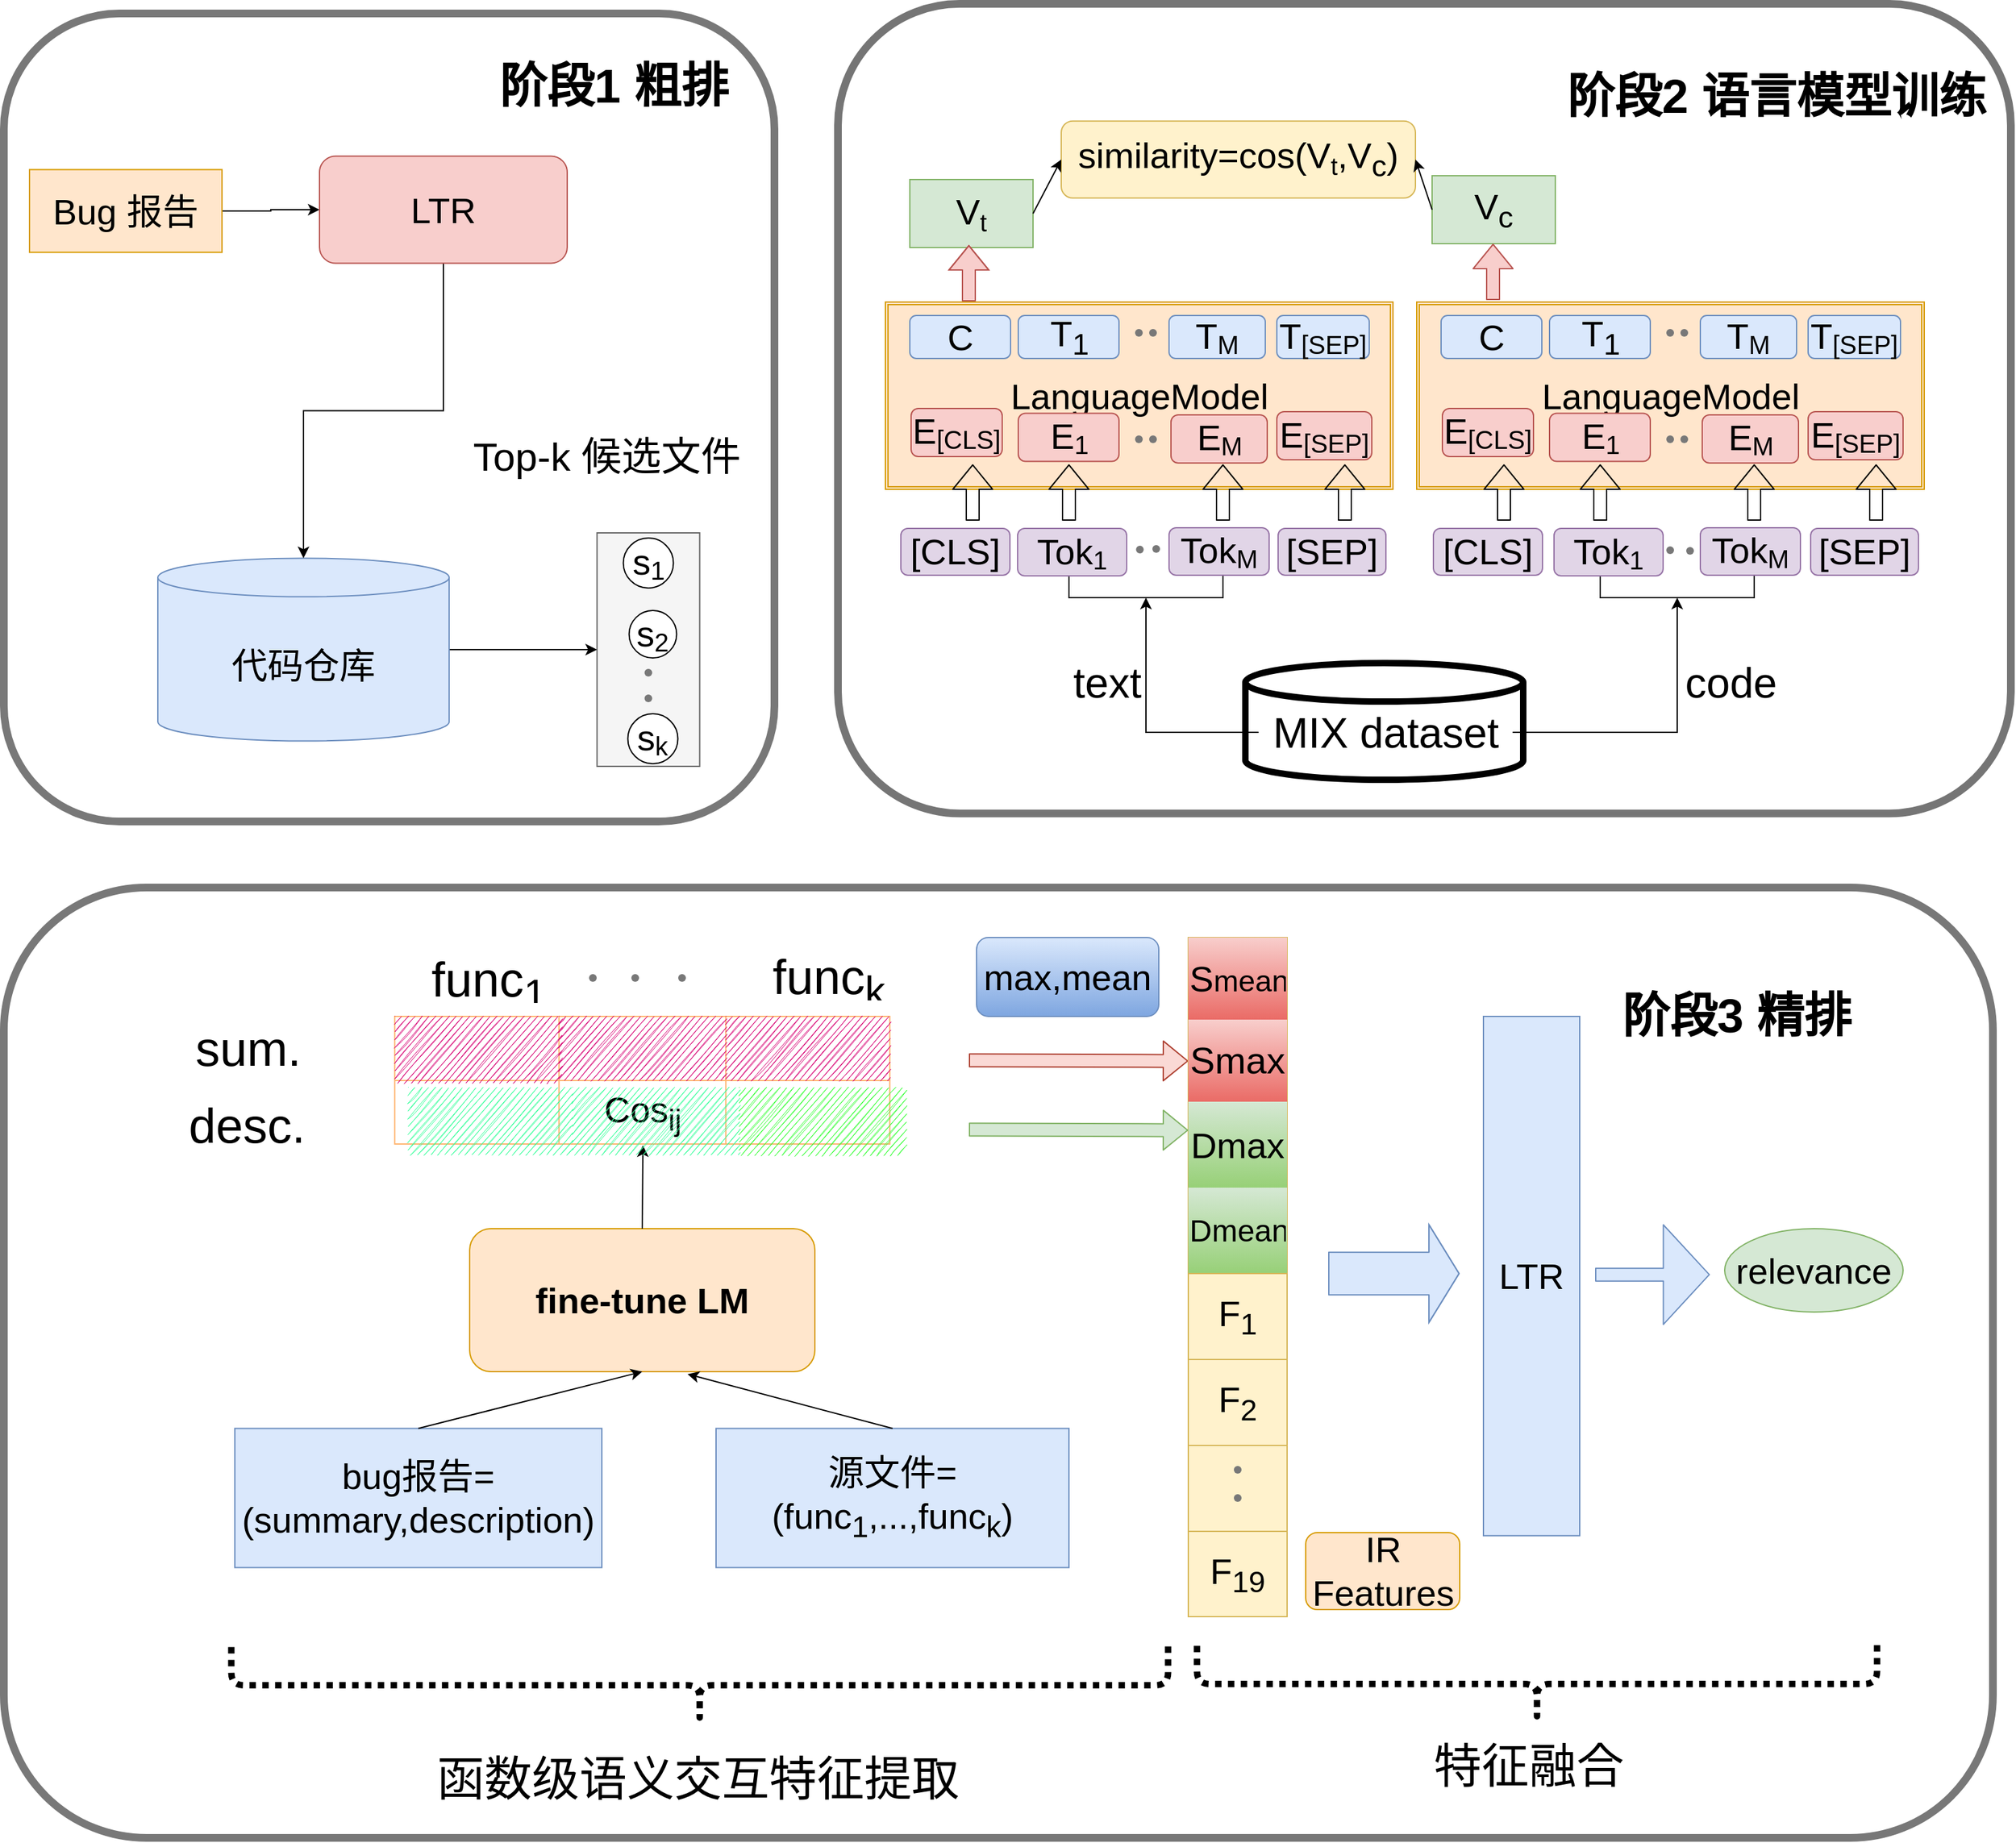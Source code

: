 <mxfile version="16.2.7" type="github">
  <diagram id="alZQ3J86ST5cV5qMbJnk" name="Page-1">
    <mxGraphModel dx="2262" dy="1464" grid="1" gridSize="10" guides="1" tooltips="1" connect="1" arrows="1" fold="1" page="1" pageScale="1" pageWidth="827" pageHeight="1169" math="0" shadow="0">
      <root>
        <mxCell id="0" />
        <mxCell id="1" parent="0" />
        <mxCell id="xxxQAEl9UntY1xKv4p_2-1" value="" style="rounded=1;whiteSpace=wrap;html=1;comic=0;pointerEvents=1;strokeWidth=6;strokeColor=#787878;" vertex="1" parent="1">
          <mxGeometry x="50" y="1209" width="1550" height="741" as="geometry" />
        </mxCell>
        <mxCell id="xxxQAEl9UntY1xKv4p_2-2" value="" style="rounded=1;whiteSpace=wrap;html=1;strokeWidth=6;strokeColor=#757575;" vertex="1" parent="1">
          <mxGeometry x="700" y="520" width="914" height="631.25" as="geometry" />
        </mxCell>
        <mxCell id="xxxQAEl9UntY1xKv4p_2-3" value="" style="shape=partialRectangle;whiteSpace=wrap;html=1;bottom=1;right=1;left=1;top=0;fillColor=none;routingCenterX=-0.5;" vertex="1" parent="1">
          <mxGeometry x="880" y="956" width="120" height="27" as="geometry" />
        </mxCell>
        <mxCell id="xxxQAEl9UntY1xKv4p_2-4" value="&lt;font&gt;&lt;font style=&quot;font-size: 28px&quot;&gt;Tok&lt;/font&gt;&lt;sub&gt;&lt;font style=&quot;font-size: 20px&quot;&gt;1&lt;/font&gt;&lt;/sub&gt;&lt;/font&gt;" style="rounded=1;whiteSpace=wrap;html=1;fillColor=#e1d5e7;strokeColor=#9673a6;" vertex="1" parent="1">
          <mxGeometry x="840" y="929" width="85" height="37" as="geometry" />
        </mxCell>
        <mxCell id="xxxQAEl9UntY1xKv4p_2-5" value="&lt;font&gt;&lt;font style=&quot;font-size: 28px&quot;&gt;Tok&lt;/font&gt;&lt;sub&gt;&lt;font style=&quot;font-size: 20px&quot;&gt;M&lt;/font&gt;&lt;/sub&gt;&lt;/font&gt;" style="rounded=1;whiteSpace=wrap;html=1;fillColor=#e1d5e7;strokeColor=#9673a6;" vertex="1" parent="1">
          <mxGeometry x="958" y="928.5" width="78" height="37" as="geometry" />
        </mxCell>
        <mxCell id="xxxQAEl9UntY1xKv4p_2-6" value="&lt;font style=&quot;font-size: 28px&quot;&gt;[SEP]&lt;/font&gt;" style="rounded=1;whiteSpace=wrap;html=1;fillColor=#e1d5e7;strokeColor=#9673a6;" vertex="1" parent="1">
          <mxGeometry x="1043" y="929" width="84" height="36.5" as="geometry" />
        </mxCell>
        <mxCell id="xxxQAEl9UntY1xKv4p_2-7" value="&lt;font style=&quot;font-size: 28px&quot;&gt;[CLS]&lt;/font&gt;" style="rounded=1;whiteSpace=wrap;html=1;fillColor=#e1d5e7;strokeColor=#9673a6;" vertex="1" parent="1">
          <mxGeometry x="749" y="929" width="85" height="36.5" as="geometry" />
        </mxCell>
        <mxCell id="xxxQAEl9UntY1xKv4p_2-8" value="&lt;span style=&quot;font-size: 28px&quot;&gt;LanguageModel&lt;/span&gt;" style="shape=ext;double=1;rounded=0;whiteSpace=wrap;html=1;fillColor=#ffe6cc;strokeColor=#d79b00;" vertex="1" parent="1">
          <mxGeometry x="737" y="752.5" width="395.5" height="146" as="geometry" />
        </mxCell>
        <mxCell id="xxxQAEl9UntY1xKv4p_2-9" value="&lt;font&gt;&lt;font style=&quot;font-size: 28px&quot;&gt;E&lt;/font&gt;&lt;sub&gt;&lt;font style=&quot;font-size: 20px&quot;&gt;[CLS]&lt;/font&gt;&lt;/sub&gt;&lt;/font&gt;" style="rounded=1;whiteSpace=wrap;html=1;fillColor=#f8cecc;strokeColor=#b85450;strokeWidth=1;perimeterSpacing=4;" vertex="1" parent="1">
          <mxGeometry x="757" y="835.5" width="71" height="37.5" as="geometry" />
        </mxCell>
        <mxCell id="xxxQAEl9UntY1xKv4p_2-10" value="&lt;font&gt;&lt;font style=&quot;font-size: 28px&quot;&gt;E&lt;/font&gt;&lt;sub&gt;&lt;font style=&quot;font-size: 20px&quot;&gt;1&lt;/font&gt;&lt;/sub&gt;&lt;/font&gt;" style="rounded=1;whiteSpace=wrap;html=1;fillColor=#f8cecc;strokeColor=#b85450;strokeWidth=1;perimeterSpacing=4;" vertex="1" parent="1">
          <mxGeometry x="840.5" y="839.25" width="78.5" height="37.5" as="geometry" />
        </mxCell>
        <mxCell id="xxxQAEl9UntY1xKv4p_2-11" value="&lt;font&gt;&lt;font style=&quot;font-size: 28px&quot;&gt;E&lt;/font&gt;&lt;sub&gt;&lt;font style=&quot;font-size: 20px&quot;&gt;[SEP]&lt;/font&gt;&lt;/sub&gt;&lt;/font&gt;" style="rounded=1;whiteSpace=wrap;html=1;fillColor=#f8cecc;strokeColor=#b85450;strokeWidth=1;perimeterSpacing=4;" vertex="1" parent="1">
          <mxGeometry x="1042" y="838" width="74" height="37.5" as="geometry" />
        </mxCell>
        <mxCell id="xxxQAEl9UntY1xKv4p_2-12" value="&lt;font&gt;&lt;font style=&quot;font-size: 28px&quot;&gt;E&lt;/font&gt;&lt;sub&gt;&lt;font style=&quot;font-size: 20px&quot;&gt;M&lt;/font&gt;&lt;/sub&gt;&lt;/font&gt;" style="rounded=1;whiteSpace=wrap;html=1;fillColor=#f8cecc;strokeColor=#b85450;strokeWidth=1;perimeterSpacing=4;" vertex="1" parent="1">
          <mxGeometry x="959.5" y="840.5" width="75" height="37.5" as="geometry" />
        </mxCell>
        <mxCell id="xxxQAEl9UntY1xKv4p_2-13" value="&lt;font style=&quot;font-size: 28px&quot;&gt;&lt;font style=&quot;font-size: 28px&quot;&gt;T&lt;/font&gt;&lt;sub&gt;1&lt;/sub&gt;&lt;/font&gt;" style="rounded=1;whiteSpace=wrap;html=1;fillColor=#dae8fc;strokeColor=#6c8ebf;" vertex="1" parent="1">
          <mxGeometry x="840.5" y="763" width="78.5" height="33.5" as="geometry" />
        </mxCell>
        <mxCell id="xxxQAEl9UntY1xKv4p_2-14" value="&lt;font&gt;&lt;font style=&quot;font-size: 28px&quot;&gt;T&lt;/font&gt;&lt;sub&gt;&lt;font style=&quot;font-size: 20px&quot;&gt;[SEP]&lt;/font&gt;&lt;/sub&gt;&lt;/font&gt;" style="rounded=1;whiteSpace=wrap;html=1;fillColor=#dae8fc;strokeColor=#6c8ebf;" vertex="1" parent="1">
          <mxGeometry x="1042" y="763" width="72" height="33.5" as="geometry" />
        </mxCell>
        <mxCell id="xxxQAEl9UntY1xKv4p_2-15" value="&lt;font&gt;&lt;font style=&quot;font-size: 28px&quot;&gt;T&lt;/font&gt;&lt;sub&gt;&lt;font style=&quot;font-size: 20px&quot;&gt;M&lt;/font&gt;&lt;/sub&gt;&lt;/font&gt;" style="rounded=1;whiteSpace=wrap;html=1;fillColor=#dae8fc;strokeColor=#6c8ebf;" vertex="1" parent="1">
          <mxGeometry x="958" y="763" width="75" height="33.5" as="geometry" />
        </mxCell>
        <mxCell id="xxxQAEl9UntY1xKv4p_2-16" value="&lt;font style=&quot;font-size: 28px&quot;&gt;V&lt;/font&gt;&lt;font style=&quot;font-size: 23.333px&quot;&gt;&lt;sub&gt;t&lt;/sub&gt;&lt;/font&gt;" style="rounded=0;whiteSpace=wrap;html=1;fillColor=#d5e8d4;strokeColor=#82b366;" vertex="1" parent="1">
          <mxGeometry x="756" y="657" width="96" height="53" as="geometry" />
        </mxCell>
        <mxCell id="xxxQAEl9UntY1xKv4p_2-17" value="" style="shape=flexArrow;endArrow=classic;html=1;fillColor=#f8cecc;strokeColor=#b85450;" edge="1" parent="1">
          <mxGeometry width="50" height="50" relative="1" as="geometry">
            <mxPoint x="802" y="752" as="sourcePoint" />
            <mxPoint x="802" y="708" as="targetPoint" />
            <Array as="points">
              <mxPoint x="802" y="727.5" />
            </Array>
          </mxGeometry>
        </mxCell>
        <mxCell id="xxxQAEl9UntY1xKv4p_2-18" value="" style="shape=flexArrow;endArrow=classic;html=1;" edge="1" parent="1">
          <mxGeometry width="50" height="50" relative="1" as="geometry">
            <mxPoint x="805" y="923" as="sourcePoint" />
            <mxPoint x="805" y="879" as="targetPoint" />
          </mxGeometry>
        </mxCell>
        <mxCell id="xxxQAEl9UntY1xKv4p_2-19" value="" style="shape=flexArrow;endArrow=classic;html=1;" edge="1" parent="1">
          <mxGeometry width="50" height="50" relative="1" as="geometry">
            <mxPoint x="880" y="923" as="sourcePoint" />
            <mxPoint x="880" y="879" as="targetPoint" />
          </mxGeometry>
        </mxCell>
        <mxCell id="xxxQAEl9UntY1xKv4p_2-20" value="" style="shape=flexArrow;endArrow=classic;html=1;" edge="1" parent="1">
          <mxGeometry width="50" height="50" relative="1" as="geometry">
            <mxPoint x="1000" y="923" as="sourcePoint" />
            <mxPoint x="1000" y="879" as="targetPoint" />
          </mxGeometry>
        </mxCell>
        <mxCell id="xxxQAEl9UntY1xKv4p_2-21" value="" style="shape=flexArrow;endArrow=classic;html=1;" edge="1" parent="1">
          <mxGeometry width="50" height="50" relative="1" as="geometry">
            <mxPoint x="1095" y="923" as="sourcePoint" />
            <mxPoint x="1095" y="879" as="targetPoint" />
          </mxGeometry>
        </mxCell>
        <mxCell id="xxxQAEl9UntY1xKv4p_2-22" value="&lt;font style=&quot;font-size: 37px&quot;&gt;阶段2 语言模型训练&lt;/font&gt;" style="text;strokeColor=none;fillColor=none;html=1;fontSize=24;fontStyle=1;verticalAlign=middle;align=center;" vertex="1" parent="1">
          <mxGeometry x="1339.5" y="560" width="182" height="65" as="geometry" />
        </mxCell>
        <mxCell id="xxxQAEl9UntY1xKv4p_2-23" value="" style="shape=waypoint;sketch=0;size=6;pointerEvents=1;points=[];fillColor=none;resizable=0;rotatable=0;perimeter=centerPerimeter;snapToPoint=1;strokeWidth=1;strokeColor=#787878;" vertex="1" parent="1">
          <mxGeometry x="914.5" y="839.5" width="40" height="40" as="geometry" />
        </mxCell>
        <mxCell id="xxxQAEl9UntY1xKv4p_2-24" value="" style="shape=waypoint;sketch=0;size=6;pointerEvents=1;points=[];fillColor=none;resizable=0;rotatable=0;perimeter=centerPerimeter;snapToPoint=1;strokeWidth=1;strokeColor=#787878;" vertex="1" parent="1">
          <mxGeometry x="925.5" y="839.5" width="40" height="40" as="geometry" />
        </mxCell>
        <mxCell id="xxxQAEl9UntY1xKv4p_2-25" value="" style="shape=waypoint;sketch=0;size=6;pointerEvents=1;points=[];fillColor=none;resizable=0;rotatable=0;perimeter=centerPerimeter;snapToPoint=1;strokeWidth=1;strokeColor=#787878;" vertex="1" parent="1">
          <mxGeometry x="914.5" y="756.5" width="40" height="40" as="geometry" />
        </mxCell>
        <mxCell id="xxxQAEl9UntY1xKv4p_2-26" value="" style="shape=waypoint;sketch=0;size=6;pointerEvents=1;points=[];fillColor=none;resizable=0;rotatable=0;perimeter=centerPerimeter;snapToPoint=1;strokeWidth=1;strokeColor=#787878;" vertex="1" parent="1">
          <mxGeometry x="925.5" y="756.5" width="40" height="40" as="geometry" />
        </mxCell>
        <UserObject label="&lt;font style=&quot;font-size: 28px&quot;&gt;bug报告=(summary,description)&lt;/font&gt;" placeholders="1" name="Variable" id="xxxQAEl9UntY1xKv4p_2-27">
          <mxCell style="text;html=1;strokeColor=#6c8ebf;fillColor=#dae8fc;align=center;verticalAlign=middle;whiteSpace=wrap;overflow=hidden;" vertex="1" parent="1">
            <mxGeometry x="230" y="1630.75" width="286" height="108.5" as="geometry" />
          </mxCell>
        </UserObject>
        <UserObject label="&lt;font style=&quot;font-size: 28px&quot;&gt;源文件=(func&lt;sub&gt;1&lt;/sub&gt;,...,func&lt;sub&gt;k&lt;/sub&gt;)&lt;/font&gt;" placeholders="1" name="Variable" id="xxxQAEl9UntY1xKv4p_2-28">
          <mxCell style="text;html=1;strokeColor=#6c8ebf;fillColor=#dae8fc;align=center;verticalAlign=middle;whiteSpace=wrap;overflow=hidden;" vertex="1" parent="1">
            <mxGeometry x="605" y="1630.75" width="275" height="108.5" as="geometry" />
          </mxCell>
        </UserObject>
        <UserObject label="&lt;font style=&quot;font-size: 38px&quot;&gt;sum.&lt;/font&gt;" placeholders="1" name="Variable" id="xxxQAEl9UntY1xKv4p_2-29">
          <mxCell style="text;html=1;strokeColor=none;fillColor=none;align=center;verticalAlign=middle;whiteSpace=wrap;overflow=hidden;" vertex="1" parent="1">
            <mxGeometry x="192.5" y="1310" width="94.5" height="39.5" as="geometry" />
          </mxCell>
        </UserObject>
        <UserObject label="&lt;font style=&quot;font-size: 38px&quot;&gt;desc.&lt;/font&gt;" placeholders="1" name="Variable" id="xxxQAEl9UntY1xKv4p_2-30">
          <mxCell style="text;html=1;strokeColor=none;fillColor=none;align=center;verticalAlign=middle;whiteSpace=wrap;overflow=hidden;" vertex="1" parent="1">
            <mxGeometry x="179.25" y="1370" width="121" height="47" as="geometry" />
          </mxCell>
        </UserObject>
        <UserObject label="&lt;font style=&quot;font-size: 38px&quot;&gt;&lt;font style=&quot;font-size: 38px&quot;&gt;func&lt;/font&gt;&lt;font style=&quot;font-size: 38px&quot;&gt;&lt;sub&gt;k&lt;/sub&gt;&lt;/font&gt;&lt;/font&gt;" placeholders="1" name="Variable" id="xxxQAEl9UntY1xKv4p_2-31">
          <mxCell style="text;html=1;strokeColor=none;fillColor=none;align=center;verticalAlign=middle;whiteSpace=wrap;overflow=hidden;" vertex="1" parent="1">
            <mxGeometry x="629.5" y="1254" width="125.5" height="44" as="geometry" />
          </mxCell>
        </UserObject>
        <mxCell id="xxxQAEl9UntY1xKv4p_2-32" value="" style="shape=waypoint;sketch=0;size=6;pointerEvents=1;points=[];fillColor=none;resizable=0;rotatable=0;perimeter=centerPerimeter;snapToPoint=1;strokeWidth=1;strokeColor=#787878;" vertex="1" parent="1">
          <mxGeometry x="522" y="1259.5" width="40" height="40" as="geometry" />
        </mxCell>
        <mxCell id="xxxQAEl9UntY1xKv4p_2-33" value="" style="shape=waypoint;sketch=0;size=6;pointerEvents=1;points=[];fillColor=none;resizable=0;rotatable=0;perimeter=centerPerimeter;snapToPoint=1;strokeWidth=1;strokeColor=#787878;" vertex="1" parent="1">
          <mxGeometry x="558.5" y="1259.5" width="40" height="40" as="geometry" />
        </mxCell>
        <mxCell id="xxxQAEl9UntY1xKv4p_2-34" value="" style="shape=waypoint;sketch=0;size=6;pointerEvents=1;points=[];fillColor=none;resizable=0;rotatable=0;perimeter=centerPerimeter;snapToPoint=1;strokeWidth=1;strokeColor=#787878;" vertex="1" parent="1">
          <mxGeometry x="489" y="1259.5" width="40" height="40" as="geometry" />
        </mxCell>
        <mxCell id="xxxQAEl9UntY1xKv4p_2-35" value="&lt;font size=&quot;1&quot;&gt;&lt;b style=&quot;font-size: 28px&quot;&gt;fine-tune LM&lt;/b&gt;&lt;/font&gt;" style="rounded=1;whiteSpace=wrap;html=1;strokeColor=#d79b00;strokeWidth=1;fillColor=#ffe6cc;" vertex="1" parent="1">
          <mxGeometry x="413" y="1475" width="269" height="111.5" as="geometry" />
        </mxCell>
        <mxCell id="xxxQAEl9UntY1xKv4p_2-36" value="" style="endArrow=classic;html=1;exitX=0.5;exitY=0;exitDx=0;exitDy=0;entryX=0.631;entryY=1.017;entryDx=0;entryDy=0;entryPerimeter=0;" edge="1" parent="1" source="xxxQAEl9UntY1xKv4p_2-28" target="xxxQAEl9UntY1xKv4p_2-35">
          <mxGeometry width="50" height="50" relative="1" as="geometry">
            <mxPoint x="621" y="1574.5" as="sourcePoint" />
            <mxPoint x="733.5" y="1538.87" as="targetPoint" />
          </mxGeometry>
        </mxCell>
        <mxCell id="xxxQAEl9UntY1xKv4p_2-37" value="&lt;font style=&quot;font-size: 28px&quot;&gt;max,mean&lt;/font&gt;" style="rounded=1;whiteSpace=wrap;html=1;strokeWidth=1;fillColor=#dae8fc;gradientColor=#7ea6e0;strokeColor=#6c8ebf;" vertex="1" parent="1">
          <mxGeometry x="808" y="1248" width="142" height="61.5" as="geometry" />
        </mxCell>
        <mxCell id="xxxQAEl9UntY1xKv4p_2-38" value="" style="shape=flexArrow;endArrow=classic;html=1;fillColor=#fad9d5;strokeColor=#ae4132;" edge="1" parent="1">
          <mxGeometry width="50" height="50" relative="1" as="geometry">
            <mxPoint x="802" y="1343.75" as="sourcePoint" />
            <mxPoint x="973" y="1344.25" as="targetPoint" />
          </mxGeometry>
        </mxCell>
        <mxCell id="xxxQAEl9UntY1xKv4p_2-39" value="" style="endArrow=classic;html=1;exitX=0.5;exitY=0;exitDx=0;exitDy=0;" edge="1" parent="1" source="xxxQAEl9UntY1xKv4p_2-35">
          <mxGeometry width="50" height="50" relative="1" as="geometry">
            <mxPoint x="434" y="1470.5" as="sourcePoint" />
            <mxPoint x="548" y="1410" as="targetPoint" />
          </mxGeometry>
        </mxCell>
        <mxCell id="xxxQAEl9UntY1xKv4p_2-40" value="" style="shape=table;html=1;whiteSpace=wrap;startSize=0;container=1;collapsible=0;childLayout=tableLayout;strokeColor=#d6b656;strokeWidth=1;resizeWidth=0;resizeHeight=1;treeFolding=0;treeMoving=0;resizable=0;rotatable=0;fillColor=#fff2cc;" vertex="1" parent="1">
          <mxGeometry x="973" y="1248" width="77" height="262" as="geometry" />
        </mxCell>
        <mxCell id="xxxQAEl9UntY1xKv4p_2-41" style="shape=partialRectangle;html=1;whiteSpace=wrap;collapsible=0;dropTarget=0;pointerEvents=0;fillColor=none;top=0;left=0;bottom=0;right=0;points=[[0,0.5],[1,0.5]];portConstraint=eastwest;" vertex="1" parent="xxxQAEl9UntY1xKv4p_2-40">
          <mxGeometry width="77" height="64" as="geometry" />
        </mxCell>
        <mxCell id="xxxQAEl9UntY1xKv4p_2-42" value="&lt;font&gt;&lt;font style=&quot;font-size: 28px&quot;&gt;S&lt;/font&gt;&lt;font style=&quot;font-size: 23.333px&quot;&gt;mean&lt;/font&gt;&lt;/font&gt;" style="shape=partialRectangle;html=1;whiteSpace=wrap;connectable=0;fillColor=#f8cecc;top=0;left=0;bottom=0;right=0;overflow=hidden;flipV=0;gradientColor=#ea6b66;strokeColor=#b85450;" vertex="1" parent="xxxQAEl9UntY1xKv4p_2-41">
          <mxGeometry width="77" height="64" as="geometry">
            <mxRectangle width="77" height="64" as="alternateBounds" />
          </mxGeometry>
        </mxCell>
        <mxCell id="xxxQAEl9UntY1xKv4p_2-43" style="shape=partialRectangle;html=1;whiteSpace=wrap;collapsible=0;dropTarget=0;pointerEvents=0;fillColor=none;top=0;left=0;bottom=0;right=0;points=[[0,0.5],[1,0.5]];portConstraint=eastwest;" vertex="1" parent="xxxQAEl9UntY1xKv4p_2-40">
          <mxGeometry y="64" width="77" height="64" as="geometry" />
        </mxCell>
        <mxCell id="xxxQAEl9UntY1xKv4p_2-44" value="&lt;sub&gt;&lt;font style=&quot;font-size: 29px&quot;&gt;Smax&lt;/font&gt;&lt;/sub&gt;" style="shape=partialRectangle;html=1;whiteSpace=wrap;connectable=0;fillColor=#f8cecc;top=0;left=0;bottom=0;right=0;overflow=hidden;flipV=0;gradientColor=#ea6b66;strokeColor=#b85450;" vertex="1" parent="xxxQAEl9UntY1xKv4p_2-43">
          <mxGeometry width="77" height="64" as="geometry">
            <mxRectangle width="77" height="64" as="alternateBounds" />
          </mxGeometry>
        </mxCell>
        <mxCell id="xxxQAEl9UntY1xKv4p_2-45" style="shape=partialRectangle;html=1;whiteSpace=wrap;collapsible=0;dropTarget=0;pointerEvents=0;fillColor=none;top=0;left=0;bottom=0;right=0;points=[[0,0.5],[1,0.5]];portConstraint=eastwest;" vertex="1" parent="xxxQAEl9UntY1xKv4p_2-40">
          <mxGeometry y="128" width="77" height="67" as="geometry" />
        </mxCell>
        <mxCell id="xxxQAEl9UntY1xKv4p_2-46" value="&lt;font&gt;&lt;font&gt;&lt;sub&gt;&lt;span style=&quot;font-size: 28px&quot;&gt;Dmax&lt;/span&gt;&lt;/sub&gt;&lt;/font&gt;&lt;/font&gt;" style="shape=partialRectangle;html=1;whiteSpace=wrap;connectable=0;fillColor=#d5e8d4;top=0;left=0;bottom=0;right=0;overflow=hidden;flipV=0;gradientColor=#97d077;strokeColor=#82b366;" vertex="1" parent="xxxQAEl9UntY1xKv4p_2-45">
          <mxGeometry width="77" height="67" as="geometry">
            <mxRectangle width="77" height="67" as="alternateBounds" />
          </mxGeometry>
        </mxCell>
        <mxCell id="xxxQAEl9UntY1xKv4p_2-47" style="shape=partialRectangle;html=1;whiteSpace=wrap;collapsible=0;dropTarget=0;pointerEvents=0;fillColor=none;top=0;left=0;bottom=0;right=0;points=[[0,0.5],[1,0.5]];portConstraint=eastwest;" vertex="1" parent="xxxQAEl9UntY1xKv4p_2-40">
          <mxGeometry y="195" width="77" height="67" as="geometry" />
        </mxCell>
        <mxCell id="xxxQAEl9UntY1xKv4p_2-48" value="&lt;font style=&quot;font-size: 24px&quot;&gt;Dmean&lt;/font&gt;" style="shape=partialRectangle;html=1;whiteSpace=wrap;connectable=0;fillColor=#d5e8d4;top=0;left=0;bottom=0;right=0;overflow=hidden;flipV=0;gradientColor=#97d077;strokeColor=#82b366;" vertex="1" parent="xxxQAEl9UntY1xKv4p_2-47">
          <mxGeometry width="77" height="67" as="geometry">
            <mxRectangle width="77" height="67" as="alternateBounds" />
          </mxGeometry>
        </mxCell>
        <mxCell id="xxxQAEl9UntY1xKv4p_2-49" value="" style="shape=table;html=1;whiteSpace=wrap;startSize=0;container=1;collapsible=0;childLayout=tableLayout;strokeColor=#d6b656;strokeWidth=1;resizeWidth=0;resizeHeight=1;treeFolding=0;treeMoving=0;resizable=0;rotatable=0;fillColor=#fff2cc;" vertex="1" parent="1">
          <mxGeometry x="973" y="1510" width="77" height="267.5" as="geometry" />
        </mxCell>
        <mxCell id="xxxQAEl9UntY1xKv4p_2-50" style="shape=partialRectangle;html=1;whiteSpace=wrap;collapsible=0;dropTarget=0;pointerEvents=0;fillColor=none;top=0;left=0;bottom=0;right=0;points=[[0,0.5],[1,0.5]];portConstraint=eastwest;" vertex="1" parent="xxxQAEl9UntY1xKv4p_2-49">
          <mxGeometry width="77" height="67" as="geometry" />
        </mxCell>
        <mxCell id="xxxQAEl9UntY1xKv4p_2-51" value="&lt;font style=&quot;font-size: 28px&quot;&gt;&lt;font style=&quot;font-size: 28px&quot;&gt;F&lt;/font&gt;&lt;font style=&quot;font-size: 28px&quot;&gt;&lt;sub&gt;1&lt;/sub&gt;&lt;/font&gt;&lt;/font&gt;" style="shape=partialRectangle;html=1;whiteSpace=wrap;connectable=0;fillColor=none;top=0;left=0;bottom=0;right=0;overflow=hidden;flipV=0;" vertex="1" parent="xxxQAEl9UntY1xKv4p_2-50">
          <mxGeometry width="77" height="67" as="geometry">
            <mxRectangle width="77" height="67" as="alternateBounds" />
          </mxGeometry>
        </mxCell>
        <mxCell id="xxxQAEl9UntY1xKv4p_2-52" style="shape=partialRectangle;html=1;whiteSpace=wrap;collapsible=0;dropTarget=0;pointerEvents=0;fillColor=none;top=0;left=0;bottom=0;right=0;points=[[0,0.5],[1,0.5]];portConstraint=eastwest;" vertex="1" parent="xxxQAEl9UntY1xKv4p_2-49">
          <mxGeometry y="67" width="77" height="67" as="geometry" />
        </mxCell>
        <mxCell id="xxxQAEl9UntY1xKv4p_2-53" value="&lt;font style=&quot;font-size: 28px&quot;&gt;&lt;font style=&quot;font-size: 28px&quot;&gt;F&lt;/font&gt;&lt;font style=&quot;font-size: 28px&quot;&gt;&lt;sub&gt;2&lt;/sub&gt;&lt;/font&gt;&lt;/font&gt;" style="shape=partialRectangle;html=1;whiteSpace=wrap;connectable=0;fillColor=none;top=0;left=0;bottom=0;right=0;overflow=hidden;flipV=0;" vertex="1" parent="xxxQAEl9UntY1xKv4p_2-52">
          <mxGeometry width="77" height="67" as="geometry">
            <mxRectangle width="77" height="67" as="alternateBounds" />
          </mxGeometry>
        </mxCell>
        <mxCell id="xxxQAEl9UntY1xKv4p_2-54" style="shape=partialRectangle;html=1;whiteSpace=wrap;collapsible=0;dropTarget=0;pointerEvents=0;fillColor=none;top=0;left=0;bottom=0;right=0;points=[[0,0.5],[1,0.5]];portConstraint=eastwest;" vertex="1" parent="xxxQAEl9UntY1xKv4p_2-49">
          <mxGeometry y="134" width="77" height="67" as="geometry" />
        </mxCell>
        <mxCell id="xxxQAEl9UntY1xKv4p_2-55" value="" style="shape=partialRectangle;html=1;whiteSpace=wrap;connectable=0;fillColor=none;top=0;left=0;bottom=0;right=0;overflow=hidden;flipV=0;" vertex="1" parent="xxxQAEl9UntY1xKv4p_2-54">
          <mxGeometry width="77" height="67" as="geometry">
            <mxRectangle width="77" height="67" as="alternateBounds" />
          </mxGeometry>
        </mxCell>
        <mxCell id="xxxQAEl9UntY1xKv4p_2-56" style="shape=partialRectangle;html=1;whiteSpace=wrap;collapsible=0;dropTarget=0;pointerEvents=0;fillColor=none;top=0;left=0;bottom=0;right=0;points=[[0,0.5],[1,0.5]];portConstraint=eastwest;" vertex="1" parent="xxxQAEl9UntY1xKv4p_2-49">
          <mxGeometry y="201" width="77" height="67" as="geometry" />
        </mxCell>
        <mxCell id="xxxQAEl9UntY1xKv4p_2-57" value="&lt;font style=&quot;font-size: 28px&quot;&gt;&lt;font style=&quot;font-size: 28px&quot;&gt;F&lt;/font&gt;&lt;font style=&quot;font-size: 28px&quot;&gt;&lt;sub&gt;19&lt;/sub&gt;&lt;/font&gt;&lt;/font&gt;" style="shape=partialRectangle;html=1;whiteSpace=wrap;connectable=0;fillColor=none;top=0;left=0;bottom=0;right=0;overflow=hidden;flipV=0;" vertex="1" parent="xxxQAEl9UntY1xKv4p_2-56">
          <mxGeometry width="77" height="67" as="geometry">
            <mxRectangle width="77" height="67" as="alternateBounds" />
          </mxGeometry>
        </mxCell>
        <mxCell id="xxxQAEl9UntY1xKv4p_2-58" value="" style="shape=waypoint;sketch=0;size=6;pointerEvents=1;points=[];fillColor=none;resizable=0;rotatable=0;perimeter=centerPerimeter;snapToPoint=1;strokeWidth=1;strokeColor=#787878;" vertex="1" parent="1">
          <mxGeometry x="991.5" y="1643" width="40" height="40" as="geometry" />
        </mxCell>
        <mxCell id="xxxQAEl9UntY1xKv4p_2-59" value="" style="shape=waypoint;sketch=0;size=6;pointerEvents=1;points=[];fillColor=none;resizable=0;rotatable=0;perimeter=centerPerimeter;snapToPoint=1;strokeWidth=1;strokeColor=#787878;fontSize=14;" vertex="1" parent="1">
          <mxGeometry x="991.5" y="1665" width="40" height="40" as="geometry" />
        </mxCell>
        <mxCell id="xxxQAEl9UntY1xKv4p_2-60" value="&lt;font style=&quot;font-size: 28px&quot;&gt;IR Features&lt;/font&gt;" style="rounded=1;whiteSpace=wrap;html=1;strokeColor=#d79b00;strokeWidth=1;fillColor=#ffe6cc;" vertex="1" parent="1">
          <mxGeometry x="1064.5" y="1712" width="120" height="60" as="geometry" />
        </mxCell>
        <mxCell id="xxxQAEl9UntY1xKv4p_2-61" value="" style="shape=flexArrow;endArrow=classic;html=1;endWidth=42;endSize=7.489;width=33.333;fillColor=#dae8fc;strokeColor=#6c8ebf;" edge="1" parent="1">
          <mxGeometry width="50" height="50" relative="1" as="geometry">
            <mxPoint x="1082" y="1510.0" as="sourcePoint" />
            <mxPoint x="1184.5" y="1510" as="targetPoint" />
            <Array as="points">
              <mxPoint x="1120" y="1510" />
              <mxPoint x="1159" y="1510.0" />
            </Array>
          </mxGeometry>
        </mxCell>
        <mxCell id="xxxQAEl9UntY1xKv4p_2-62" value="" style="shape=flexArrow;endArrow=classic;html=1;fillColor=#d5e8d4;strokeColor=#82b366;" edge="1" parent="1">
          <mxGeometry width="50" height="50" relative="1" as="geometry">
            <mxPoint x="802" y="1397.75" as="sourcePoint" />
            <mxPoint x="973" y="1398.25" as="targetPoint" />
          </mxGeometry>
        </mxCell>
        <mxCell id="xxxQAEl9UntY1xKv4p_2-63" value="&lt;p&gt;&lt;font style=&quot;font-size: 28px&quot;&gt;LTR&lt;/font&gt;&lt;/p&gt;" style="rounded=0;whiteSpace=wrap;html=1;comic=0;pointerEvents=1;strokeColor=#6c8ebf;strokeWidth=1;fillColor=#dae8fc;" vertex="1" parent="1">
          <mxGeometry x="1203" y="1309.5" width="75" height="404.88" as="geometry" />
        </mxCell>
        <mxCell id="xxxQAEl9UntY1xKv4p_2-64" value="" style="shape=flexArrow;endArrow=classic;html=1;fillColor=#dae8fc;strokeColor=#6c8ebf;endWidth=66.667;endSize=11.6;" edge="1" parent="1">
          <mxGeometry width="50" height="50" relative="1" as="geometry">
            <mxPoint x="1290" y="1510.83" as="sourcePoint" />
            <mxPoint x="1379.5" y="1510.83" as="targetPoint" />
          </mxGeometry>
        </mxCell>
        <mxCell id="xxxQAEl9UntY1xKv4p_2-65" value="&lt;font style=&quot;font-size: 28px&quot;&gt;relevance&lt;/font&gt;" style="ellipse;whiteSpace=wrap;html=1;comic=0;pointerEvents=1;strokeColor=#82b366;strokeWidth=1;fillColor=#d5e8d4;" vertex="1" parent="1">
          <mxGeometry x="1391" y="1475" width="139" height="65" as="geometry" />
        </mxCell>
        <mxCell id="xxxQAEl9UntY1xKv4p_2-66" value="" style="endArrow=classic;html=1;entryX=0.5;entryY=1;entryDx=0;entryDy=0;exitX=0.5;exitY=0;exitDx=0;exitDy=0;" edge="1" parent="1" source="xxxQAEl9UntY1xKv4p_2-27" target="xxxQAEl9UntY1xKv4p_2-35">
          <mxGeometry width="50" height="50" relative="1" as="geometry">
            <mxPoint x="467" y="1574.5" as="sourcePoint" />
            <mxPoint x="555" y="1530.5" as="targetPoint" />
          </mxGeometry>
        </mxCell>
        <mxCell id="xxxQAEl9UntY1xKv4p_2-67" value="&lt;font style=&quot;font-size: 37px&quot;&gt;阶段3 精排&lt;/font&gt;" style="text;strokeColor=none;fillColor=none;html=1;fontSize=24;fontStyle=1;verticalAlign=middle;align=center;" vertex="1" parent="1">
          <mxGeometry x="1350" y="1290" width="100" height="40" as="geometry" />
        </mxCell>
        <mxCell id="xxxQAEl9UntY1xKv4p_2-68" value="" style="shape=table;html=1;whiteSpace=wrap;startSize=0;container=1;collapsible=0;childLayout=tableLayout;rounded=0;shadow=0;comic=0;pointerEvents=1;strokeWidth=1;backgroundOutline=0;strokeColor=#FFB570;" vertex="1" parent="1">
          <mxGeometry x="354.63" y="1309.5" width="385.75" height="99.5" as="geometry" />
        </mxCell>
        <mxCell id="xxxQAEl9UntY1xKv4p_2-69" style="shape=partialRectangle;html=1;whiteSpace=wrap;collapsible=0;dropTarget=0;pointerEvents=0;fillColor=none;top=0;left=0;bottom=0;right=0;points=[[0,0.5],[1,0.5]];portConstraint=eastwest;" vertex="1" parent="xxxQAEl9UntY1xKv4p_2-68">
          <mxGeometry width="385.75" height="50" as="geometry" />
        </mxCell>
        <mxCell id="xxxQAEl9UntY1xKv4p_2-70" style="shape=partialRectangle;html=1;whiteSpace=wrap;connectable=0;fillColor=#d80073;top=0;left=0;bottom=0;right=0;overflow=hidden;sketch=1;strokeColor=#A50040;fontColor=#ffffff;" vertex="1" parent="xxxQAEl9UntY1xKv4p_2-69">
          <mxGeometry width="128" height="50" as="geometry">
            <mxRectangle width="128" height="50" as="alternateBounds" />
          </mxGeometry>
        </mxCell>
        <mxCell id="xxxQAEl9UntY1xKv4p_2-71" style="shape=partialRectangle;html=1;whiteSpace=wrap;connectable=0;fillColor=#d80073;top=0;left=0;bottom=0;right=0;overflow=hidden;sketch=1;strokeColor=#A50040;fontColor=#ffffff;" vertex="1" parent="xxxQAEl9UntY1xKv4p_2-69">
          <mxGeometry x="128" width="130" height="50" as="geometry">
            <mxRectangle width="130" height="50" as="alternateBounds" />
          </mxGeometry>
        </mxCell>
        <mxCell id="xxxQAEl9UntY1xKv4p_2-72" style="shape=partialRectangle;html=1;whiteSpace=wrap;connectable=0;fillColor=#d80073;top=0;left=0;bottom=0;right=0;overflow=hidden;sketch=1;strokeColor=#A50040;strokeWidth=1;fontColor=#ffffff;" vertex="1" parent="xxxQAEl9UntY1xKv4p_2-69">
          <mxGeometry x="258" width="128" height="50" as="geometry">
            <mxRectangle width="128" height="50" as="alternateBounds" />
          </mxGeometry>
        </mxCell>
        <mxCell id="xxxQAEl9UntY1xKv4p_2-73" value="" style="shape=partialRectangle;html=1;whiteSpace=wrap;collapsible=0;dropTarget=0;pointerEvents=0;fillColor=none;top=0;left=0;bottom=0;right=0;points=[[0,0.5],[1,0.5]];portConstraint=eastwest;" vertex="1" parent="xxxQAEl9UntY1xKv4p_2-68">
          <mxGeometry y="50" width="385.75" height="50" as="geometry" />
        </mxCell>
        <mxCell id="xxxQAEl9UntY1xKv4p_2-74" value="" style="shape=partialRectangle;html=1;whiteSpace=wrap;connectable=0;fillColor=none;top=0;left=0;bottom=0;right=0;overflow=hidden;" vertex="1" parent="xxxQAEl9UntY1xKv4p_2-73">
          <mxGeometry width="128" height="50" as="geometry">
            <mxRectangle width="128" height="50" as="alternateBounds" />
          </mxGeometry>
        </mxCell>
        <mxCell id="xxxQAEl9UntY1xKv4p_2-75" value="&lt;font style=&quot;font-size: 28px&quot;&gt;&lt;font style=&quot;font-size: 28px&quot;&gt;Cos&lt;/font&gt;&lt;sub&gt;ij&lt;/sub&gt;&lt;/font&gt;" style="shape=partialRectangle;html=1;whiteSpace=wrap;connectable=0;fillColor=none;top=0;left=0;bottom=0;right=0;overflow=hidden;" vertex="1" parent="xxxQAEl9UntY1xKv4p_2-73">
          <mxGeometry x="128" width="130" height="50" as="geometry">
            <mxRectangle width="130" height="50" as="alternateBounds" />
          </mxGeometry>
        </mxCell>
        <mxCell id="xxxQAEl9UntY1xKv4p_2-76" value="" style="shape=partialRectangle;html=1;whiteSpace=wrap;connectable=0;fillColor=none;top=0;left=0;bottom=0;right=0;overflow=hidden;" vertex="1" parent="xxxQAEl9UntY1xKv4p_2-73">
          <mxGeometry x="258" width="128" height="50" as="geometry">
            <mxRectangle width="128" height="50" as="alternateBounds" />
          </mxGeometry>
        </mxCell>
        <mxCell id="xxxQAEl9UntY1xKv4p_2-77" value="&lt;font style=&quot;font-size: 28px&quot;&gt;V&lt;sub&gt;c&lt;/sub&gt;&lt;/font&gt;" style="rounded=0;whiteSpace=wrap;html=1;fillColor=#d5e8d4;strokeColor=#82b366;" vertex="1" parent="1">
          <mxGeometry x="1163" y="654" width="96" height="53" as="geometry" />
        </mxCell>
        <mxCell id="xxxQAEl9UntY1xKv4p_2-78" value="" style="shape=flexArrow;endArrow=classic;html=1;fillColor=#f8cecc;strokeColor=#b85450;" edge="1" parent="1">
          <mxGeometry width="50" height="50" relative="1" as="geometry">
            <mxPoint x="1210.5" y="751" as="sourcePoint" />
            <mxPoint x="1210.5" y="707" as="targetPoint" />
          </mxGeometry>
        </mxCell>
        <mxCell id="xxxQAEl9UntY1xKv4p_2-79" value="&lt;font style=&quot;font-size: 28px&quot;&gt;similarity=cos(V&lt;/font&gt;&lt;font&gt;&lt;span style=&quot;font-size: 23.333px&quot;&gt;&lt;sub&gt;t&lt;/sub&gt;&lt;/span&gt;&lt;span style=&quot;font-size: 28px&quot;&gt;,V&lt;sub&gt;c&lt;/sub&gt;&lt;/span&gt;&lt;span style=&quot;font-size: 28px&quot;&gt;)&lt;/span&gt;&lt;/font&gt;" style="rounded=1;whiteSpace=wrap;html=1;fillColor=#fff2cc;strokeColor=#d6b656;" vertex="1" parent="1">
          <mxGeometry x="874" y="611.37" width="276" height="60" as="geometry" />
        </mxCell>
        <mxCell id="xxxQAEl9UntY1xKv4p_2-80" value="" style="endArrow=classic;html=1;entryX=0;entryY=0.5;entryDx=0;entryDy=0;exitX=1;exitY=0.5;exitDx=0;exitDy=0;" edge="1" parent="1" source="xxxQAEl9UntY1xKv4p_2-16" target="xxxQAEl9UntY1xKv4p_2-79">
          <mxGeometry width="50" height="50" relative="1" as="geometry">
            <mxPoint x="864.5" y="689.5" as="sourcePoint" />
            <mxPoint x="914.5" y="639.5" as="targetPoint" />
          </mxGeometry>
        </mxCell>
        <mxCell id="xxxQAEl9UntY1xKv4p_2-81" value="" style="endArrow=classic;html=1;exitX=0;exitY=0.5;exitDx=0;exitDy=0;entryX=1;entryY=0.5;entryDx=0;entryDy=0;" edge="1" parent="1" source="xxxQAEl9UntY1xKv4p_2-77" target="xxxQAEl9UntY1xKv4p_2-79">
          <mxGeometry width="50" height="50" relative="1" as="geometry">
            <mxPoint x="1086.5" y="680" as="sourcePoint" />
            <mxPoint x="1087" y="650.5" as="targetPoint" />
          </mxGeometry>
        </mxCell>
        <mxCell id="xxxQAEl9UntY1xKv4p_2-82" value="&lt;span style=&quot;font-size: 28px&quot;&gt;C&lt;/span&gt;" style="rounded=1;whiteSpace=wrap;html=1;fillColor=#dae8fc;strokeColor=#6c8ebf;" vertex="1" parent="1">
          <mxGeometry x="756" y="763" width="78.5" height="33.5" as="geometry" />
        </mxCell>
        <mxCell id="xxxQAEl9UntY1xKv4p_2-83" value="" style="shape=partialRectangle;whiteSpace=wrap;html=1;bottom=1;right=1;left=1;top=0;fillColor=none;routingCenterX=-0.5;" vertex="1" parent="1">
          <mxGeometry x="1294" y="956" width="120" height="27" as="geometry" />
        </mxCell>
        <mxCell id="xxxQAEl9UntY1xKv4p_2-84" value="&lt;font&gt;&lt;font style=&quot;font-size: 28px&quot;&gt;Tok&lt;/font&gt;&lt;sub&gt;&lt;font style=&quot;font-size: 20px&quot;&gt;1&lt;/font&gt;&lt;/sub&gt;&lt;/font&gt;" style="rounded=1;whiteSpace=wrap;html=1;fillColor=#e1d5e7;strokeColor=#9673a6;" vertex="1" parent="1">
          <mxGeometry x="1258" y="929" width="85" height="37" as="geometry" />
        </mxCell>
        <mxCell id="xxxQAEl9UntY1xKv4p_2-85" value="&lt;font&gt;&lt;font style=&quot;font-size: 28px&quot;&gt;Tok&lt;/font&gt;&lt;sub&gt;&lt;font style=&quot;font-size: 20px&quot;&gt;M&lt;/font&gt;&lt;/sub&gt;&lt;/font&gt;" style="rounded=1;whiteSpace=wrap;html=1;fillColor=#e1d5e7;strokeColor=#9673a6;" vertex="1" parent="1">
          <mxGeometry x="1372" y="928.5" width="78" height="37" as="geometry" />
        </mxCell>
        <mxCell id="xxxQAEl9UntY1xKv4p_2-86" value="&lt;font style=&quot;font-size: 28px&quot;&gt;[SEP]&lt;/font&gt;" style="rounded=1;whiteSpace=wrap;html=1;fillColor=#e1d5e7;strokeColor=#9673a6;" vertex="1" parent="1">
          <mxGeometry x="1458" y="929" width="84" height="36.5" as="geometry" />
        </mxCell>
        <mxCell id="xxxQAEl9UntY1xKv4p_2-87" value="&lt;font style=&quot;font-size: 28px&quot;&gt;[CLS]&lt;/font&gt;" style="rounded=1;whiteSpace=wrap;html=1;fillColor=#e1d5e7;strokeColor=#9673a6;" vertex="1" parent="1">
          <mxGeometry x="1164" y="929" width="85" height="36.5" as="geometry" />
        </mxCell>
        <mxCell id="xxxQAEl9UntY1xKv4p_2-88" value="&lt;font style=&quot;font-size: 28px&quot;&gt;LanguageModel&lt;/font&gt;" style="shape=ext;double=1;rounded=0;whiteSpace=wrap;html=1;fillColor=#ffe6cc;strokeColor=#d79b00;" vertex="1" parent="1">
          <mxGeometry x="1151" y="752.5" width="395.5" height="146" as="geometry" />
        </mxCell>
        <mxCell id="xxxQAEl9UntY1xKv4p_2-89" value="&lt;font&gt;&lt;font style=&quot;font-size: 28px&quot;&gt;E&lt;/font&gt;&lt;sub&gt;&lt;font style=&quot;font-size: 20px&quot;&gt;[CLS]&lt;/font&gt;&lt;/sub&gt;&lt;/font&gt;" style="rounded=1;whiteSpace=wrap;html=1;fillColor=#f8cecc;strokeColor=#b85450;strokeWidth=1;perimeterSpacing=4;" vertex="1" parent="1">
          <mxGeometry x="1171" y="835.5" width="71" height="37.5" as="geometry" />
        </mxCell>
        <mxCell id="xxxQAEl9UntY1xKv4p_2-90" value="&lt;font&gt;&lt;font style=&quot;font-size: 28px&quot;&gt;E&lt;/font&gt;&lt;sub&gt;&lt;font style=&quot;font-size: 20px&quot;&gt;1&lt;/font&gt;&lt;/sub&gt;&lt;/font&gt;" style="rounded=1;whiteSpace=wrap;html=1;fillColor=#f8cecc;strokeColor=#b85450;strokeWidth=1;perimeterSpacing=4;" vertex="1" parent="1">
          <mxGeometry x="1254.5" y="839.25" width="78.5" height="37.5" as="geometry" />
        </mxCell>
        <mxCell id="xxxQAEl9UntY1xKv4p_2-91" value="&lt;font&gt;&lt;font style=&quot;font-size: 28px&quot;&gt;E&lt;/font&gt;&lt;sub&gt;&lt;font style=&quot;font-size: 20px&quot;&gt;[SEP]&lt;/font&gt;&lt;/sub&gt;&lt;/font&gt;" style="rounded=1;whiteSpace=wrap;html=1;fillColor=#f8cecc;strokeColor=#b85450;strokeWidth=1;perimeterSpacing=4;" vertex="1" parent="1">
          <mxGeometry x="1456" y="838" width="74" height="37.5" as="geometry" />
        </mxCell>
        <mxCell id="xxxQAEl9UntY1xKv4p_2-92" value="&lt;font&gt;&lt;font style=&quot;font-size: 28px&quot;&gt;E&lt;/font&gt;&lt;sub&gt;&lt;font style=&quot;font-size: 20px&quot;&gt;M&lt;/font&gt;&lt;/sub&gt;&lt;/font&gt;" style="rounded=1;whiteSpace=wrap;html=1;fillColor=#f8cecc;strokeColor=#b85450;strokeWidth=1;perimeterSpacing=4;" vertex="1" parent="1">
          <mxGeometry x="1373.5" y="840.5" width="75" height="37.5" as="geometry" />
        </mxCell>
        <mxCell id="xxxQAEl9UntY1xKv4p_2-93" value="&lt;font style=&quot;font-size: 28px&quot;&gt;&lt;font style=&quot;font-size: 28px&quot;&gt;T&lt;/font&gt;&lt;sub&gt;1&lt;/sub&gt;&lt;/font&gt;" style="rounded=1;whiteSpace=wrap;html=1;fillColor=#dae8fc;strokeColor=#6c8ebf;" vertex="1" parent="1">
          <mxGeometry x="1254.5" y="763" width="78.5" height="33.5" as="geometry" />
        </mxCell>
        <mxCell id="xxxQAEl9UntY1xKv4p_2-94" value="&lt;font&gt;&lt;font style=&quot;font-size: 28px&quot;&gt;T&lt;/font&gt;&lt;sub&gt;&lt;font style=&quot;font-size: 20px&quot;&gt;[SEP]&lt;/font&gt;&lt;/sub&gt;&lt;/font&gt;" style="rounded=1;whiteSpace=wrap;html=1;fillColor=#dae8fc;strokeColor=#6c8ebf;" vertex="1" parent="1">
          <mxGeometry x="1456" y="763" width="72" height="33.5" as="geometry" />
        </mxCell>
        <mxCell id="xxxQAEl9UntY1xKv4p_2-95" value="&lt;font&gt;&lt;font style=&quot;font-size: 28px&quot;&gt;T&lt;/font&gt;&lt;sub&gt;&lt;font style=&quot;font-size: 20px&quot;&gt;M&lt;/font&gt;&lt;/sub&gt;&lt;/font&gt;" style="rounded=1;whiteSpace=wrap;html=1;fillColor=#dae8fc;strokeColor=#6c8ebf;" vertex="1" parent="1">
          <mxGeometry x="1372" y="763" width="75" height="33.5" as="geometry" />
        </mxCell>
        <mxCell id="xxxQAEl9UntY1xKv4p_2-96" value="" style="shape=flexArrow;endArrow=classic;html=1;" edge="1" parent="1">
          <mxGeometry width="50" height="50" relative="1" as="geometry">
            <mxPoint x="1219" y="923" as="sourcePoint" />
            <mxPoint x="1219" y="879" as="targetPoint" />
          </mxGeometry>
        </mxCell>
        <mxCell id="xxxQAEl9UntY1xKv4p_2-97" value="" style="shape=flexArrow;endArrow=classic;html=1;" edge="1" parent="1">
          <mxGeometry width="50" height="50" relative="1" as="geometry">
            <mxPoint x="1294" y="923" as="sourcePoint" />
            <mxPoint x="1294" y="879" as="targetPoint" />
          </mxGeometry>
        </mxCell>
        <mxCell id="xxxQAEl9UntY1xKv4p_2-98" value="" style="shape=flexArrow;endArrow=classic;html=1;" edge="1" parent="1">
          <mxGeometry width="50" height="50" relative="1" as="geometry">
            <mxPoint x="1414" y="923" as="sourcePoint" />
            <mxPoint x="1414" y="879" as="targetPoint" />
          </mxGeometry>
        </mxCell>
        <mxCell id="xxxQAEl9UntY1xKv4p_2-99" value="" style="shape=flexArrow;endArrow=classic;html=1;" edge="1" parent="1">
          <mxGeometry width="50" height="50" relative="1" as="geometry">
            <mxPoint x="1509" y="923" as="sourcePoint" />
            <mxPoint x="1509" y="879" as="targetPoint" />
          </mxGeometry>
        </mxCell>
        <mxCell id="xxxQAEl9UntY1xKv4p_2-100" value="" style="shape=waypoint;sketch=0;size=6;pointerEvents=1;points=[];fillColor=none;resizable=0;rotatable=0;perimeter=centerPerimeter;snapToPoint=1;strokeWidth=1;strokeColor=#787878;" vertex="1" parent="1">
          <mxGeometry x="1328.5" y="839.5" width="40" height="40" as="geometry" />
        </mxCell>
        <mxCell id="xxxQAEl9UntY1xKv4p_2-101" value="" style="shape=waypoint;sketch=0;size=6;pointerEvents=1;points=[];fillColor=none;resizable=0;rotatable=0;perimeter=centerPerimeter;snapToPoint=1;strokeWidth=1;strokeColor=#787878;" vertex="1" parent="1">
          <mxGeometry x="1339.5" y="839.5" width="40" height="40" as="geometry" />
        </mxCell>
        <mxCell id="xxxQAEl9UntY1xKv4p_2-102" value="" style="shape=waypoint;sketch=0;size=6;pointerEvents=1;points=[];fillColor=none;resizable=0;rotatable=0;perimeter=centerPerimeter;snapToPoint=1;strokeWidth=1;strokeColor=#787878;" vertex="1" parent="1">
          <mxGeometry x="1328.5" y="756.5" width="40" height="40" as="geometry" />
        </mxCell>
        <mxCell id="xxxQAEl9UntY1xKv4p_2-103" value="" style="shape=waypoint;sketch=0;size=6;pointerEvents=1;points=[];fillColor=none;resizable=0;rotatable=0;perimeter=centerPerimeter;snapToPoint=1;strokeWidth=1;strokeColor=#787878;" vertex="1" parent="1">
          <mxGeometry x="1339.5" y="756.5" width="40" height="40" as="geometry" />
        </mxCell>
        <mxCell id="xxxQAEl9UntY1xKv4p_2-104" value="&lt;span style=&quot;font-size: 28px&quot;&gt;C&lt;/span&gt;" style="rounded=1;whiteSpace=wrap;html=1;fillColor=#dae8fc;strokeColor=#6c8ebf;" vertex="1" parent="1">
          <mxGeometry x="1170" y="763" width="78.5" height="33.5" as="geometry" />
        </mxCell>
        <mxCell id="xxxQAEl9UntY1xKv4p_2-105" style="shape=partialRectangle;html=1;whiteSpace=wrap;collapsible=0;dropTarget=0;pointerEvents=0;fillColor=none;top=0;left=0;bottom=0;right=0;points=[[0,0.5],[1,0.5]];portConstraint=eastwest;" vertex="1" parent="1">
          <mxGeometry x="365" y="1365" width="385.75" height="52" as="geometry" />
        </mxCell>
        <mxCell id="xxxQAEl9UntY1xKv4p_2-106" style="shape=partialRectangle;html=1;whiteSpace=wrap;connectable=0;fillColor=#33FF99;top=0;left=0;bottom=0;right=0;overflow=hidden;sketch=1;strokeColor=#A50040;fontColor=#ffffff;" vertex="1" parent="xxxQAEl9UntY1xKv4p_2-105">
          <mxGeometry width="128" height="52" as="geometry">
            <mxRectangle width="128" height="50" as="alternateBounds" />
          </mxGeometry>
        </mxCell>
        <mxCell id="xxxQAEl9UntY1xKv4p_2-107" style="shape=partialRectangle;html=1;whiteSpace=wrap;connectable=0;fillColor=#33FF99;top=0;left=0;bottom=0;right=0;overflow=hidden;sketch=1;strokeColor=#A50040;fontColor=#ffffff;" vertex="1" parent="xxxQAEl9UntY1xKv4p_2-105">
          <mxGeometry x="128" width="130" height="52" as="geometry">
            <mxRectangle width="130" height="50" as="alternateBounds" />
          </mxGeometry>
        </mxCell>
        <mxCell id="xxxQAEl9UntY1xKv4p_2-108" style="shape=partialRectangle;html=1;whiteSpace=wrap;connectable=0;fillColor=#33FF33;top=0;left=0;bottom=0;right=0;overflow=hidden;sketch=1;strokeColor=#A50040;strokeWidth=1;fontColor=#ffffff;" vertex="1" parent="xxxQAEl9UntY1xKv4p_2-105">
          <mxGeometry x="258" width="128" height="52" as="geometry">
            <mxRectangle width="128" height="50" as="alternateBounds" />
          </mxGeometry>
        </mxCell>
        <mxCell id="xxxQAEl9UntY1xKv4p_2-109" value="" style="shape=waypoint;sketch=0;size=6;pointerEvents=1;points=[];fillColor=none;resizable=0;rotatable=0;perimeter=centerPerimeter;snapToPoint=1;strokeWidth=1;strokeColor=#787878;" vertex="1" parent="1">
          <mxGeometry x="928" y="925" width="40" height="40" as="geometry" />
        </mxCell>
        <mxCell id="xxxQAEl9UntY1xKv4p_2-110" value="" style="shape=waypoint;sketch=0;size=6;pointerEvents=1;points=[];fillColor=none;resizable=0;rotatable=0;perimeter=centerPerimeter;snapToPoint=1;strokeWidth=1;strokeColor=#787878;" vertex="1" parent="1">
          <mxGeometry x="915.25" y="925.5" width="40" height="40" as="geometry" />
        </mxCell>
        <mxCell id="xxxQAEl9UntY1xKv4p_2-111" value="" style="shape=waypoint;sketch=0;size=6;pointerEvents=1;points=[];fillColor=none;resizable=0;rotatable=0;perimeter=centerPerimeter;snapToPoint=1;strokeWidth=1;strokeColor=#787878;" vertex="1" parent="1">
          <mxGeometry x="1328.5" y="926" width="40" height="40" as="geometry" />
        </mxCell>
        <mxCell id="xxxQAEl9UntY1xKv4p_2-112" value="" style="shape=waypoint;sketch=0;size=6;pointerEvents=1;points=[];fillColor=none;resizable=0;rotatable=0;perimeter=centerPerimeter;snapToPoint=1;strokeWidth=1;strokeColor=#787878;" vertex="1" parent="1">
          <mxGeometry x="1344" y="926.5" width="40" height="40" as="geometry" />
        </mxCell>
        <mxCell id="xxxQAEl9UntY1xKv4p_2-113" value="" style="shape=cylinder3;whiteSpace=wrap;html=1;boundedLbl=1;backgroundOutline=1;size=15;fontSize=33;strokeWidth=5;" vertex="1" parent="1">
          <mxGeometry x="1017.5" y="1034" width="216.5" height="91" as="geometry" />
        </mxCell>
        <mxCell id="xxxQAEl9UntY1xKv4p_2-114" style="edgeStyle=orthogonalEdgeStyle;rounded=0;orthogonalLoop=1;jettySize=auto;html=1;entryX=0.5;entryY=1;entryDx=0;entryDy=0;fontSize=33;" edge="1" parent="1" source="xxxQAEl9UntY1xKv4p_2-116" target="xxxQAEl9UntY1xKv4p_2-3">
          <mxGeometry relative="1" as="geometry" />
        </mxCell>
        <mxCell id="xxxQAEl9UntY1xKv4p_2-115" style="edgeStyle=orthogonalEdgeStyle;rounded=0;orthogonalLoop=1;jettySize=auto;html=1;entryX=0.5;entryY=1;entryDx=0;entryDy=0;fontSize=33;" edge="1" parent="1" source="xxxQAEl9UntY1xKv4p_2-116" target="xxxQAEl9UntY1xKv4p_2-83">
          <mxGeometry relative="1" as="geometry" />
        </mxCell>
        <mxCell id="xxxQAEl9UntY1xKv4p_2-116" value="&lt;font style=&quot;font-size: 33px&quot;&gt;MIX dataset&lt;/font&gt;" style="text;html=1;strokeColor=none;fillColor=none;align=center;verticalAlign=middle;whiteSpace=wrap;rounded=0;dashed=1;dashPattern=1 2;" vertex="1" parent="1">
          <mxGeometry x="1027.75" y="1073" width="198" height="30" as="geometry" />
        </mxCell>
        <mxCell id="xxxQAEl9UntY1xKv4p_2-117" value="text" style="text;html=1;strokeColor=none;fillColor=none;align=center;verticalAlign=middle;whiteSpace=wrap;rounded=0;fontSize=33;" vertex="1" parent="1">
          <mxGeometry x="880" y="1034" width="60" height="30" as="geometry" />
        </mxCell>
        <mxCell id="xxxQAEl9UntY1xKv4p_2-118" value="code" style="text;html=1;strokeColor=none;fillColor=none;align=center;verticalAlign=middle;whiteSpace=wrap;rounded=0;fontSize=33;" vertex="1" parent="1">
          <mxGeometry x="1366" y="1034" width="60" height="30" as="geometry" />
        </mxCell>
        <UserObject label="&lt;font style=&quot;font-size: 38px&quot;&gt;&lt;font style=&quot;font-size: 38px&quot;&gt;func&lt;sub&gt;1&lt;/sub&gt;&lt;/font&gt;&lt;/font&gt;" placeholders="1" name="Variable" id="xxxQAEl9UntY1xKv4p_2-119">
          <mxCell style="text;html=1;strokeColor=none;fillColor=none;align=center;verticalAlign=middle;whiteSpace=wrap;overflow=hidden;" vertex="1" parent="1">
            <mxGeometry x="365" y="1255.5" width="125.5" height="44" as="geometry" />
          </mxCell>
        </UserObject>
        <mxCell id="xxxQAEl9UntY1xKv4p_2-120" value="" style="rounded=1;whiteSpace=wrap;html=1;strokeWidth=6;strokeColor=#787878;" vertex="1" parent="1">
          <mxGeometry x="50" y="527.5" width="600.5" height="630" as="geometry" />
        </mxCell>
        <mxCell id="xxxQAEl9UntY1xKv4p_2-121" value="" style="rounded=0;whiteSpace=wrap;html=1;fillColor=#f5f5f5;strokeColor=#666666;fontColor=#333333;" vertex="1" parent="1">
          <mxGeometry x="512.25" y="932.5" width="80" height="182" as="geometry" />
        </mxCell>
        <mxCell id="xxxQAEl9UntY1xKv4p_2-122" value="" style="edgeStyle=orthogonalEdgeStyle;rounded=0;orthogonalLoop=1;jettySize=auto;html=1;" edge="1" parent="1" source="xxxQAEl9UntY1xKv4p_2-123" target="xxxQAEl9UntY1xKv4p_2-127">
          <mxGeometry relative="1" as="geometry" />
        </mxCell>
        <mxCell id="xxxQAEl9UntY1xKv4p_2-123" value="&lt;font style=&quot;font-size: 28px&quot;&gt;Bug 报告&lt;/font&gt;" style="rounded=0;whiteSpace=wrap;html=1;fillColor=#ffe6cc;strokeColor=#d79b00;" vertex="1" parent="1">
          <mxGeometry x="70" y="649.25" width="150" height="64.5" as="geometry" />
        </mxCell>
        <mxCell id="xxxQAEl9UntY1xKv4p_2-124" style="edgeStyle=orthogonalEdgeStyle;rounded=0;orthogonalLoop=1;jettySize=auto;html=1;entryX=0;entryY=0.5;entryDx=0;entryDy=0;" edge="1" parent="1" source="xxxQAEl9UntY1xKv4p_2-125" target="xxxQAEl9UntY1xKv4p_2-121">
          <mxGeometry relative="1" as="geometry" />
        </mxCell>
        <mxCell id="xxxQAEl9UntY1xKv4p_2-125" value="&lt;font style=&quot;font-size: 28px&quot;&gt;代码仓库&lt;/font&gt;" style="shape=cylinder3;whiteSpace=wrap;html=1;boundedLbl=1;backgroundOutline=1;size=15;fillColor=#dae8fc;strokeColor=#6c8ebf;" vertex="1" parent="1">
          <mxGeometry x="170" y="952.25" width="227" height="142.5" as="geometry" />
        </mxCell>
        <mxCell id="xxxQAEl9UntY1xKv4p_2-126" value="" style="edgeStyle=orthogonalEdgeStyle;rounded=0;orthogonalLoop=1;jettySize=auto;html=1;exitX=0.5;exitY=1;exitDx=0;exitDy=0;" edge="1" parent="1" source="xxxQAEl9UntY1xKv4p_2-127" target="xxxQAEl9UntY1xKv4p_2-125">
          <mxGeometry relative="1" as="geometry">
            <mxPoint x="337" y="850.5" as="sourcePoint" />
          </mxGeometry>
        </mxCell>
        <mxCell id="xxxQAEl9UntY1xKv4p_2-127" value="&lt;font style=&quot;font-size: 28px&quot;&gt;LTR&lt;/font&gt;" style="rounded=1;whiteSpace=wrap;html=1;fillColor=#f8cecc;strokeColor=#b85450;" vertex="1" parent="1">
          <mxGeometry x="296" y="638.75" width="193" height="83.5" as="geometry" />
        </mxCell>
        <mxCell id="xxxQAEl9UntY1xKv4p_2-128" value="&lt;font style=&quot;font-size: 37px&quot;&gt;阶段1 粗排&lt;/font&gt;" style="text;strokeColor=none;fillColor=none;html=1;fontSize=24;fontStyle=1;verticalAlign=middle;align=center;" vertex="1" parent="1">
          <mxGeometry x="474.5" y="565" width="100" height="40" as="geometry" />
        </mxCell>
        <UserObject label="&lt;font style=&quot;font-size: 31px&quot;&gt;Top-k 候选文件&lt;/font&gt;" placeholders="1" name="Variable" id="xxxQAEl9UntY1xKv4p_2-129">
          <mxCell style="text;html=1;strokeColor=none;fillColor=none;align=center;verticalAlign=middle;whiteSpace=wrap;overflow=hidden;" vertex="1" parent="1">
            <mxGeometry x="410" y="835.5" width="219.5" height="74" as="geometry" />
          </mxCell>
        </UserObject>
        <mxCell id="xxxQAEl9UntY1xKv4p_2-130" value="" style="shape=waypoint;sketch=0;size=6;pointerEvents=1;points=[];fillColor=none;resizable=0;rotatable=0;perimeter=centerPerimeter;snapToPoint=1;strokeWidth=1;strokeColor=#787878;" vertex="1" parent="1">
          <mxGeometry x="532.25" y="1021.5" width="40" height="40" as="geometry" />
        </mxCell>
        <mxCell id="xxxQAEl9UntY1xKv4p_2-131" value="&lt;font&gt;&lt;span style=&quot;font-size: 28px&quot;&gt;s&lt;/span&gt;&lt;sub&gt;&lt;font style=&quot;font-size: 20px&quot;&gt;2&lt;/font&gt;&lt;/sub&gt;&lt;/font&gt;" style="ellipse;whiteSpace=wrap;html=1;aspect=fixed;" vertex="1" parent="1">
          <mxGeometry x="537.25" y="993" width="37" height="37" as="geometry" />
        </mxCell>
        <mxCell id="xxxQAEl9UntY1xKv4p_2-132" value="&lt;font&gt;&lt;font style=&quot;font-size: 28px&quot;&gt;s&lt;/font&gt;&lt;sub&gt;&lt;font style=&quot;font-size: 20px&quot;&gt;k&lt;/font&gt;&lt;/sub&gt;&lt;/font&gt;" style="ellipse;whiteSpace=wrap;html=1;aspect=fixed;" vertex="1" parent="1">
          <mxGeometry x="536.25" y="1073.5" width="39" height="39" as="geometry" />
        </mxCell>
        <mxCell id="xxxQAEl9UntY1xKv4p_2-133" value="" style="shape=waypoint;sketch=0;size=6;pointerEvents=1;points=[];fillColor=none;resizable=0;rotatable=0;perimeter=centerPerimeter;snapToPoint=1;strokeWidth=1;strokeColor=#787878;" vertex="1" parent="1">
          <mxGeometry x="532.25" y="1041.5" width="40" height="40" as="geometry" />
        </mxCell>
        <mxCell id="xxxQAEl9UntY1xKv4p_2-134" value="&lt;font&gt;&lt;font style=&quot;font-size: 28px&quot;&gt;s&lt;/font&gt;&lt;sub&gt;&lt;font style=&quot;font-size: 20px&quot;&gt;1&lt;/font&gt;&lt;/sub&gt;&lt;/font&gt;" style="ellipse;whiteSpace=wrap;html=1;aspect=fixed;" vertex="1" parent="1">
          <mxGeometry x="532.75" y="936.5" width="39" height="39" as="geometry" />
        </mxCell>
        <mxCell id="xxxQAEl9UntY1xKv4p_2-136" value="" style="shape=curlyBracket;whiteSpace=wrap;html=1;rounded=1;flipH=1;fontSize=37;rotation=90;strokeWidth=5;dashed=1;dashPattern=1 1;" vertex="1" parent="1">
          <mxGeometry x="1214.5" y="1565" width="60.5" height="530" as="geometry" />
        </mxCell>
        <mxCell id="xxxQAEl9UntY1xKv4p_2-137" value="特征融合" style="text;html=1;strokeColor=none;fillColor=none;align=center;verticalAlign=middle;whiteSpace=wrap;rounded=0;fontSize=37;" vertex="1" parent="1">
          <mxGeometry x="1148" y="1880" width="180.5" height="30" as="geometry" />
        </mxCell>
        <mxCell id="xxxQAEl9UntY1xKv4p_2-138" value="" style="shape=curlyBracket;whiteSpace=wrap;html=1;rounded=1;flipH=1;fontSize=37;rotation=90;strokeWidth=5;dashed=1;dashPattern=1 1;" vertex="1" parent="1">
          <mxGeometry x="562" y="1466" width="60.5" height="730" as="geometry" />
        </mxCell>
        <mxCell id="xxxQAEl9UntY1xKv4p_2-139" value="函数级语义交互特征提取" style="text;html=1;strokeColor=none;fillColor=none;align=center;verticalAlign=middle;whiteSpace=wrap;rounded=0;fontSize=37;" vertex="1" parent="1">
          <mxGeometry x="372.5" y="1890" width="435.5" height="30" as="geometry" />
        </mxCell>
      </root>
    </mxGraphModel>
  </diagram>
</mxfile>
